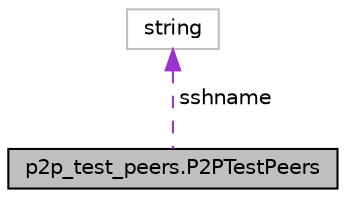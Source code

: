 digraph "p2p_test_peers.P2PTestPeers"
{
  edge [fontname="Helvetica",fontsize="10",labelfontname="Helvetica",labelfontsize="10"];
  node [fontname="Helvetica",fontsize="10",shape=record];
  Node1 [label="p2p_test_peers.P2PTestPeers",height=0.2,width=0.4,color="black", fillcolor="grey75", style="filled", fontcolor="black"];
  Node2 -> Node1 [dir="back",color="darkorchid3",fontsize="10",style="dashed",label=" sshname" ,fontname="Helvetica"];
  Node2 [label="string",height=0.2,width=0.4,color="grey75", fillcolor="white", style="filled"];
}
